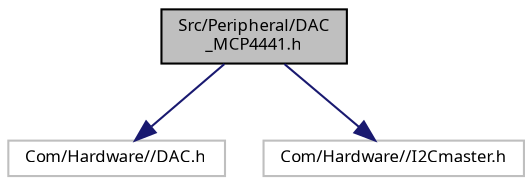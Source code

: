 digraph "Src/Peripheral/DAC_MCP4441.h"
{
  edge [fontname="Sans",fontsize="8",labelfontname="Sans",labelfontsize="8"];
  node [fontname="Sans",fontsize="8",shape=record];
  Node1 [label="Src/Peripheral/DAC\l_MCP4441.h",height=0.2,width=0.4,color="black", fillcolor="grey75", style="filled", fontcolor="black"];
  Node1 -> Node2 [color="midnightblue",fontsize="8",style="solid",fontname="Sans"];
  Node2 [label="Com/Hardware//DAC.h",height=0.2,width=0.4,color="grey75", fillcolor="white", style="filled"];
  Node1 -> Node3 [color="midnightblue",fontsize="8",style="solid",fontname="Sans"];
  Node3 [label="Com/Hardware//I2Cmaster.h",height=0.2,width=0.4,color="grey75", fillcolor="white", style="filled"];
}
